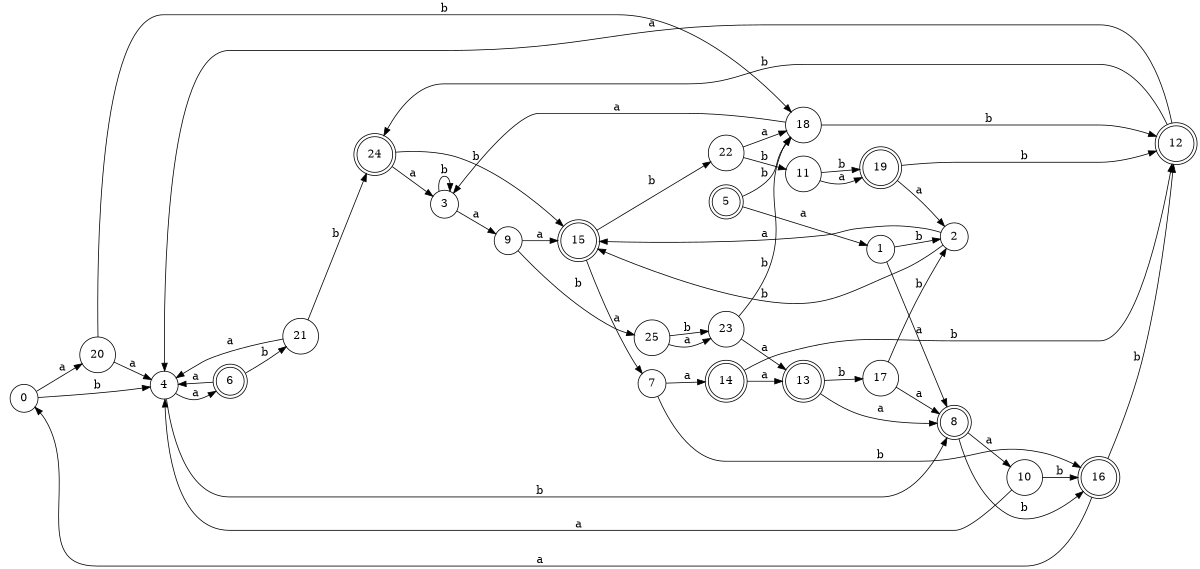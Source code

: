 digraph n21_6 {
__start0 [label="" shape="none"];

rankdir=LR;
size="8,5";

s0 [style="filled", color="black", fillcolor="white" shape="circle", label="0"];
s1 [style="filled", color="black", fillcolor="white" shape="circle", label="1"];
s2 [style="filled", color="black", fillcolor="white" shape="circle", label="2"];
s3 [style="filled", color="black", fillcolor="white" shape="circle", label="3"];
s4 [style="filled", color="black", fillcolor="white" shape="circle", label="4"];
s5 [style="rounded,filled", color="black", fillcolor="white" shape="doublecircle", label="5"];
s6 [style="rounded,filled", color="black", fillcolor="white" shape="doublecircle", label="6"];
s7 [style="filled", color="black", fillcolor="white" shape="circle", label="7"];
s8 [style="rounded,filled", color="black", fillcolor="white" shape="doublecircle", label="8"];
s9 [style="filled", color="black", fillcolor="white" shape="circle", label="9"];
s10 [style="filled", color="black", fillcolor="white" shape="circle", label="10"];
s11 [style="filled", color="black", fillcolor="white" shape="circle", label="11"];
s12 [style="rounded,filled", color="black", fillcolor="white" shape="doublecircle", label="12"];
s13 [style="rounded,filled", color="black", fillcolor="white" shape="doublecircle", label="13"];
s14 [style="rounded,filled", color="black", fillcolor="white" shape="doublecircle", label="14"];
s15 [style="rounded,filled", color="black", fillcolor="white" shape="doublecircle", label="15"];
s16 [style="rounded,filled", color="black", fillcolor="white" shape="doublecircle", label="16"];
s17 [style="filled", color="black", fillcolor="white" shape="circle", label="17"];
s18 [style="filled", color="black", fillcolor="white" shape="circle", label="18"];
s19 [style="rounded,filled", color="black", fillcolor="white" shape="doublecircle", label="19"];
s20 [style="filled", color="black", fillcolor="white" shape="circle", label="20"];
s21 [style="filled", color="black", fillcolor="white" shape="circle", label="21"];
s22 [style="filled", color="black", fillcolor="white" shape="circle", label="22"];
s23 [style="filled", color="black", fillcolor="white" shape="circle", label="23"];
s24 [style="rounded,filled", color="black", fillcolor="white" shape="doublecircle", label="24"];
s25 [style="filled", color="black", fillcolor="white" shape="circle", label="25"];
s0 -> s20 [label="a"];
s0 -> s4 [label="b"];
s1 -> s8 [label="a"];
s1 -> s2 [label="b"];
s2 -> s15 [label="a"];
s2 -> s15 [label="b"];
s3 -> s9 [label="a"];
s3 -> s3 [label="b"];
s4 -> s6 [label="a"];
s4 -> s8 [label="b"];
s5 -> s1 [label="a"];
s5 -> s18 [label="b"];
s6 -> s4 [label="a"];
s6 -> s21 [label="b"];
s7 -> s14 [label="a"];
s7 -> s16 [label="b"];
s8 -> s10 [label="a"];
s8 -> s16 [label="b"];
s9 -> s15 [label="a"];
s9 -> s25 [label="b"];
s10 -> s4 [label="a"];
s10 -> s16 [label="b"];
s11 -> s19 [label="a"];
s11 -> s19 [label="b"];
s12 -> s4 [label="a"];
s12 -> s24 [label="b"];
s13 -> s8 [label="a"];
s13 -> s17 [label="b"];
s14 -> s13 [label="a"];
s14 -> s12 [label="b"];
s15 -> s7 [label="a"];
s15 -> s22 [label="b"];
s16 -> s0 [label="a"];
s16 -> s12 [label="b"];
s17 -> s8 [label="a"];
s17 -> s2 [label="b"];
s18 -> s3 [label="a"];
s18 -> s12 [label="b"];
s19 -> s2 [label="a"];
s19 -> s12 [label="b"];
s20 -> s4 [label="a"];
s20 -> s18 [label="b"];
s21 -> s4 [label="a"];
s21 -> s24 [label="b"];
s22 -> s18 [label="a"];
s22 -> s11 [label="b"];
s23 -> s13 [label="a"];
s23 -> s18 [label="b"];
s24 -> s3 [label="a"];
s24 -> s15 [label="b"];
s25 -> s23 [label="a"];
s25 -> s23 [label="b"];

}
